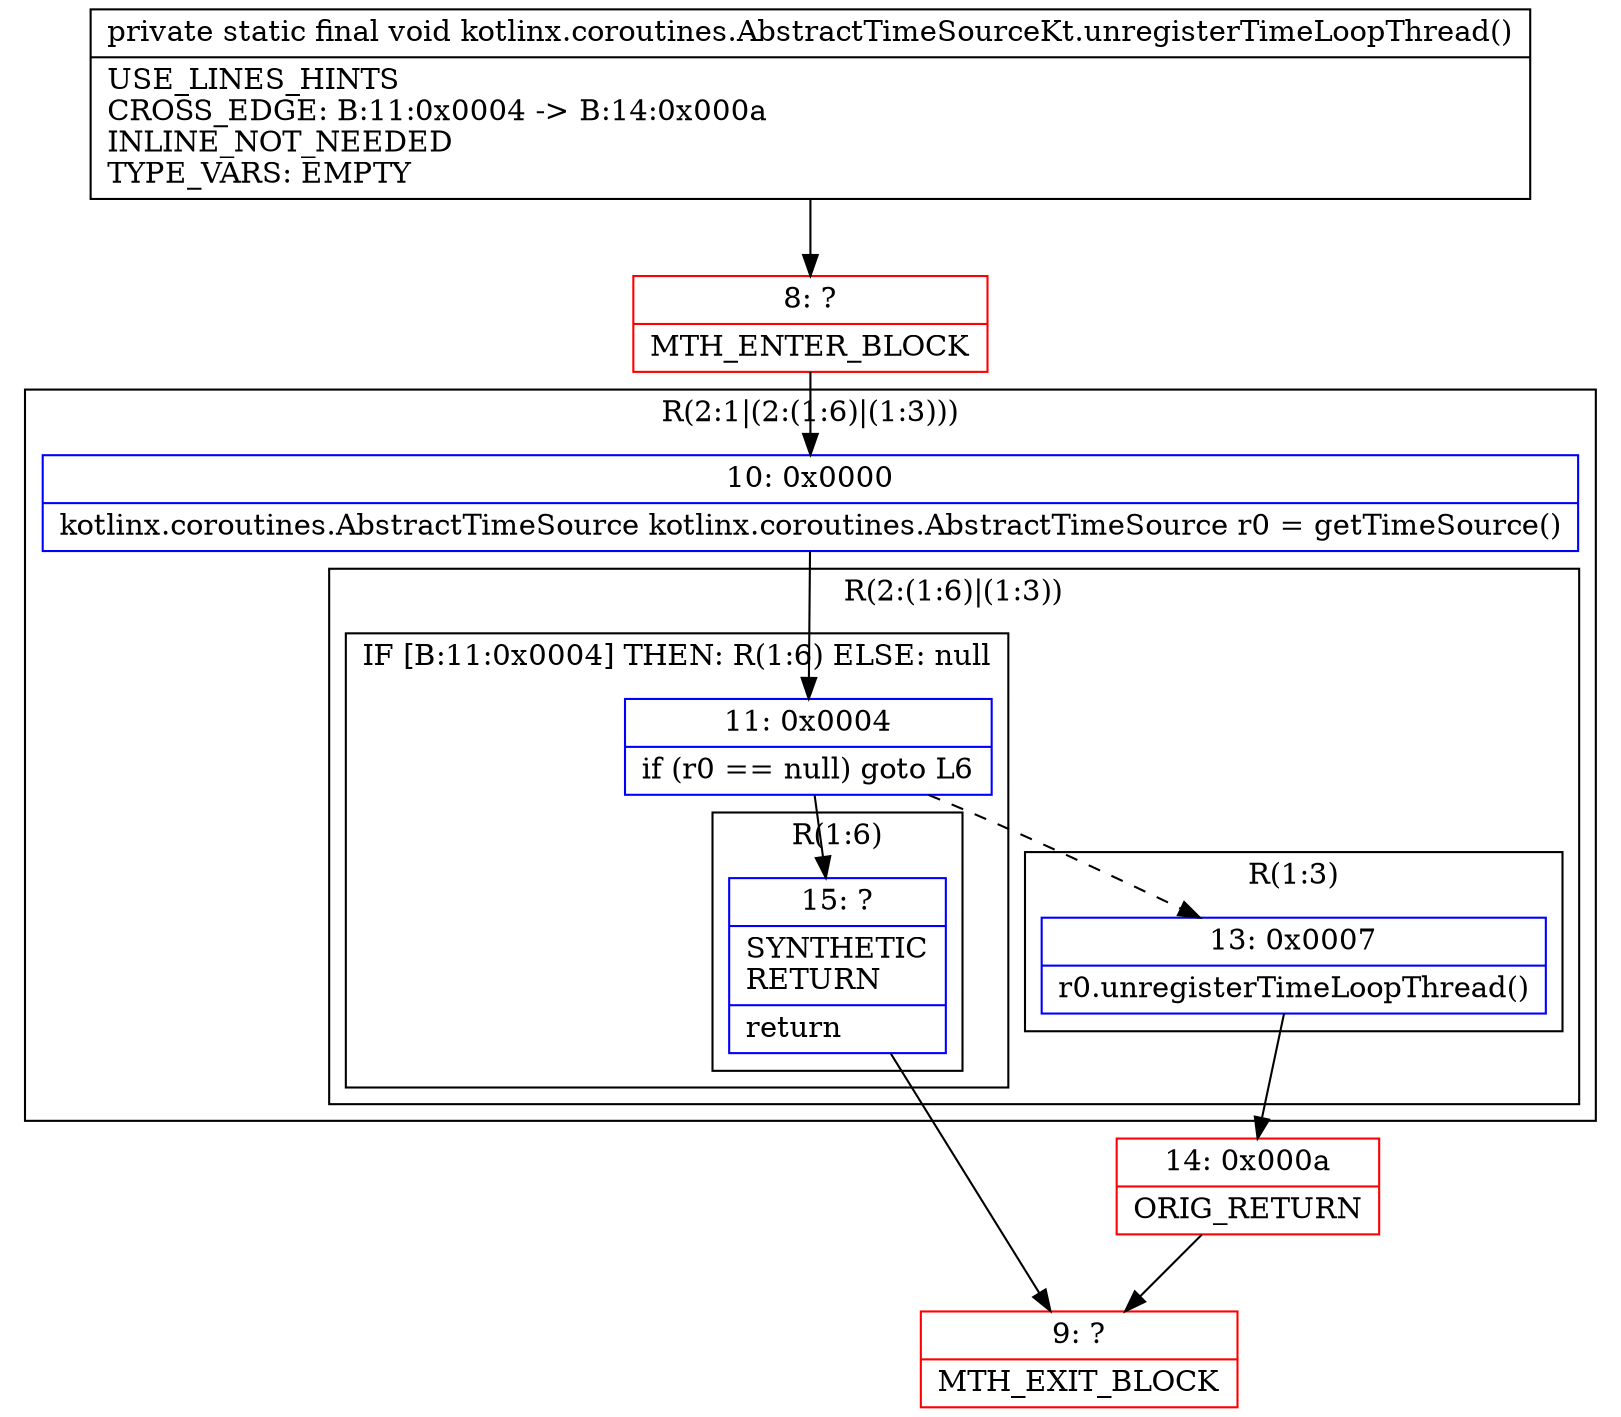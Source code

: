 digraph "CFG forkotlinx.coroutines.AbstractTimeSourceKt.unregisterTimeLoopThread()V" {
subgraph cluster_Region_1831996900 {
label = "R(2:1|(2:(1:6)|(1:3)))";
node [shape=record,color=blue];
Node_10 [shape=record,label="{10\:\ 0x0000|kotlinx.coroutines.AbstractTimeSource kotlinx.coroutines.AbstractTimeSource r0 = getTimeSource()\l}"];
subgraph cluster_Region_1403992072 {
label = "R(2:(1:6)|(1:3))";
node [shape=record,color=blue];
subgraph cluster_IfRegion_1432239140 {
label = "IF [B:11:0x0004] THEN: R(1:6) ELSE: null";
node [shape=record,color=blue];
Node_11 [shape=record,label="{11\:\ 0x0004|if (r0 == null) goto L6\l}"];
subgraph cluster_Region_1085494761 {
label = "R(1:6)";
node [shape=record,color=blue];
Node_15 [shape=record,label="{15\:\ ?|SYNTHETIC\lRETURN\l|return\l}"];
}
}
subgraph cluster_Region_1876193478 {
label = "R(1:3)";
node [shape=record,color=blue];
Node_13 [shape=record,label="{13\:\ 0x0007|r0.unregisterTimeLoopThread()\l}"];
}
}
}
Node_8 [shape=record,color=red,label="{8\:\ ?|MTH_ENTER_BLOCK\l}"];
Node_14 [shape=record,color=red,label="{14\:\ 0x000a|ORIG_RETURN\l}"];
Node_9 [shape=record,color=red,label="{9\:\ ?|MTH_EXIT_BLOCK\l}"];
MethodNode[shape=record,label="{private static final void kotlinx.coroutines.AbstractTimeSourceKt.unregisterTimeLoopThread()  | USE_LINES_HINTS\lCROSS_EDGE: B:11:0x0004 \-\> B:14:0x000a\lINLINE_NOT_NEEDED\lTYPE_VARS: EMPTY\l}"];
MethodNode -> Node_8;Node_10 -> Node_11;
Node_11 -> Node_13[style=dashed];
Node_11 -> Node_15;
Node_15 -> Node_9;
Node_13 -> Node_14;
Node_8 -> Node_10;
Node_14 -> Node_9;
}

